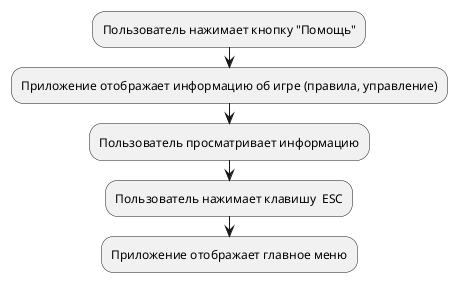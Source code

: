 @startuml
:Пользователь нажимает кнопку "Помощь";
:Приложение отображает информацию об игре (правила, управление);
:Пользователь просматривает информацию;
:Пользователь нажимает клавишу  ESC;
:Приложение отображает главное меню;
@enduml
